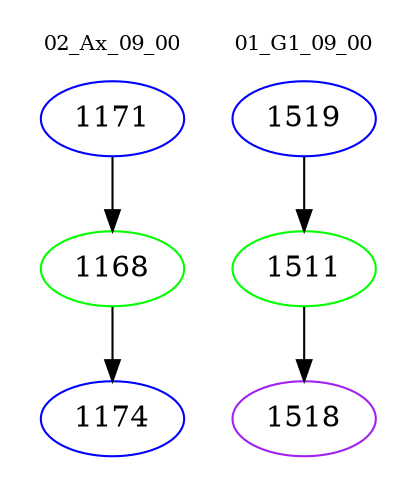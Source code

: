 digraph{
subgraph cluster_0 {
color = white
label = "02_Ax_09_00";
fontsize=10;
T0_1171 [label="1171", color="blue"]
T0_1171 -> T0_1168 [color="black"]
T0_1168 [label="1168", color="green"]
T0_1168 -> T0_1174 [color="black"]
T0_1174 [label="1174", color="blue"]
}
subgraph cluster_1 {
color = white
label = "01_G1_09_00";
fontsize=10;
T1_1519 [label="1519", color="blue"]
T1_1519 -> T1_1511 [color="black"]
T1_1511 [label="1511", color="green"]
T1_1511 -> T1_1518 [color="black"]
T1_1518 [label="1518", color="purple"]
}
}
